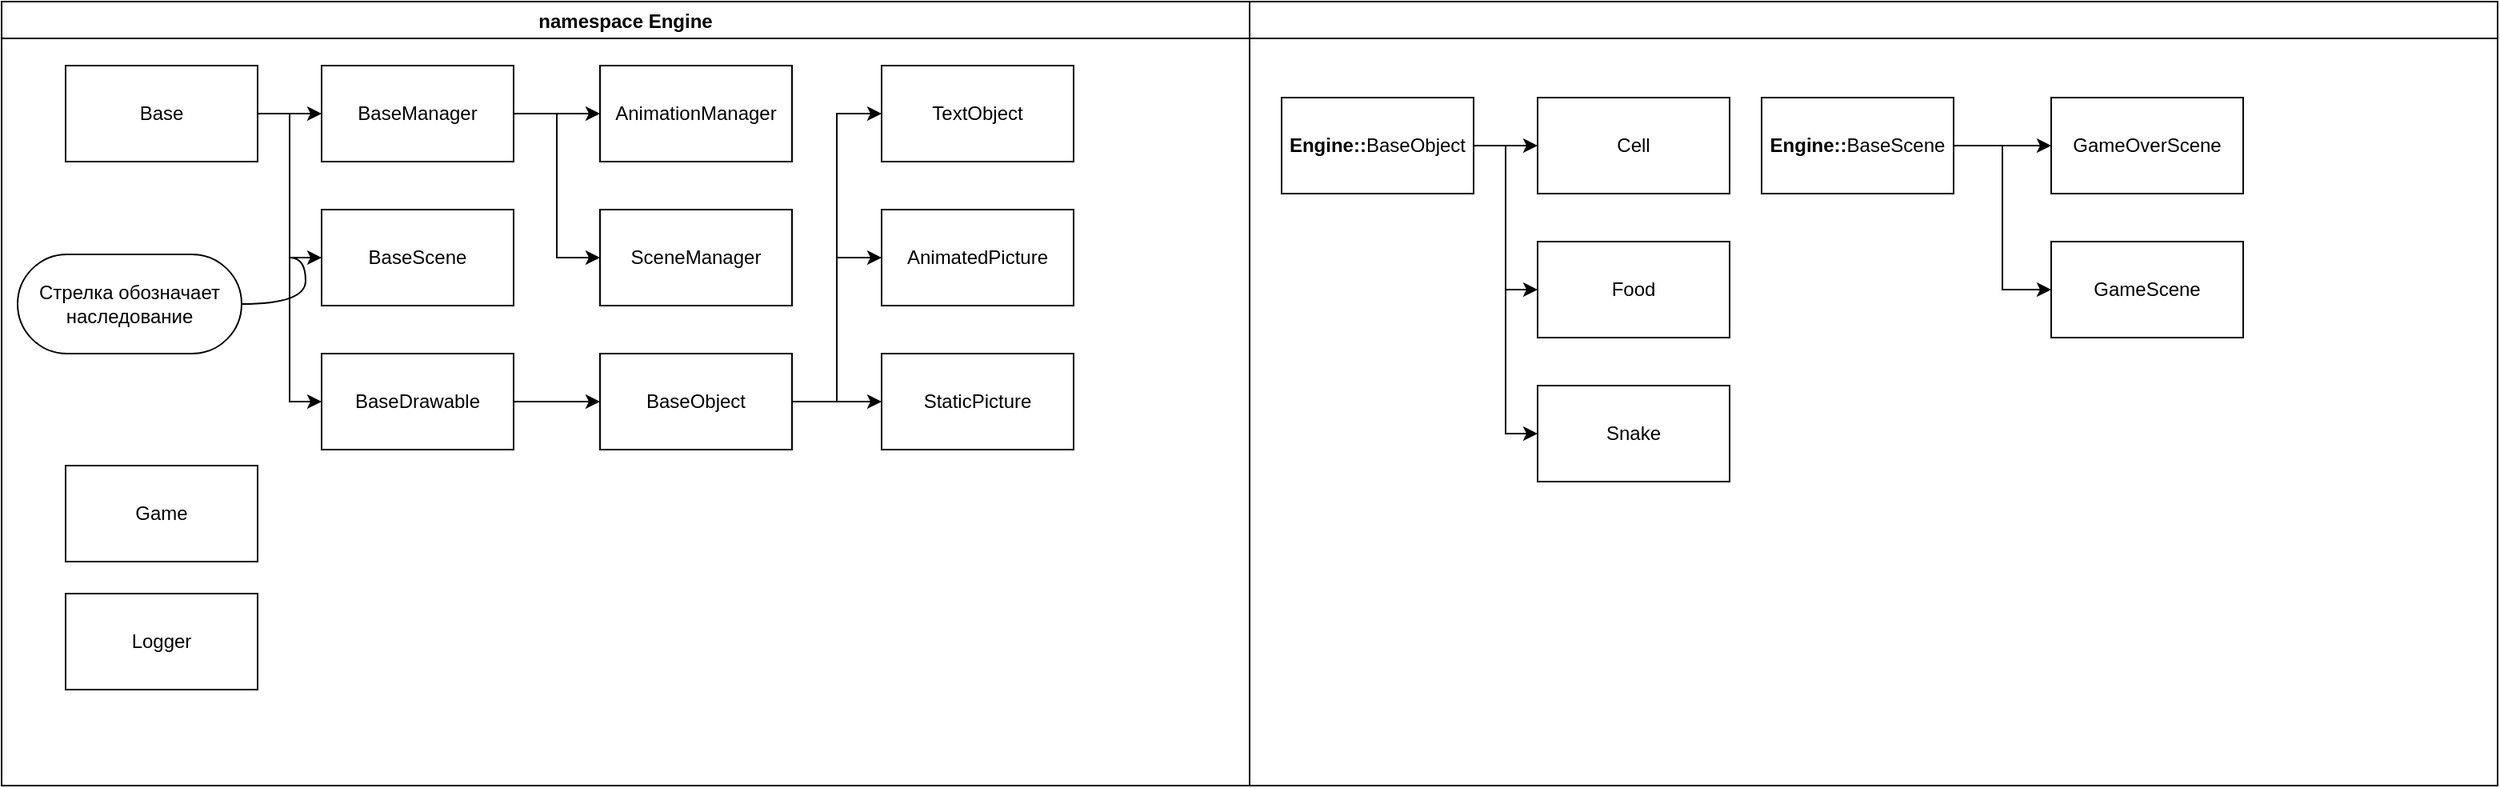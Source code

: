 <mxfile version="16.5.1" type="device"><diagram id="3DDmH5r50e1Ojkl9LiB7" name="Страница 1"><mxGraphModel dx="447" dy="490" grid="1" gridSize="10" guides="1" tooltips="1" connect="1" arrows="1" fold="1" page="1" pageScale="1" pageWidth="827" pageHeight="1169" math="0" shadow="0"><root><mxCell id="0"/><mxCell id="1" parent="0"/><mxCell id="o5cQDz99b32uGpZ9bjvb-16" value="namespace Engine" style="swimlane;" vertex="1" parent="1"><mxGeometry x="40" y="30" width="780" height="490" as="geometry"/></mxCell><mxCell id="o5cQDz99b32uGpZ9bjvb-43" style="edgeStyle=orthogonalEdgeStyle;rounded=0;orthogonalLoop=1;jettySize=auto;html=1;exitX=1;exitY=0.5;exitDx=0;exitDy=0;entryX=0;entryY=0.5;entryDx=0;entryDy=0;" edge="1" parent="o5cQDz99b32uGpZ9bjvb-16" source="o5cQDz99b32uGpZ9bjvb-41" target="o5cQDz99b32uGpZ9bjvb-42"><mxGeometry relative="1" as="geometry"/></mxCell><mxCell id="o5cQDz99b32uGpZ9bjvb-45" style="edgeStyle=orthogonalEdgeStyle;rounded=0;orthogonalLoop=1;jettySize=auto;html=1;exitX=1;exitY=0.5;exitDx=0;exitDy=0;entryX=0;entryY=0.5;entryDx=0;entryDy=0;" edge="1" parent="o5cQDz99b32uGpZ9bjvb-16" source="o5cQDz99b32uGpZ9bjvb-41" target="o5cQDz99b32uGpZ9bjvb-44"><mxGeometry relative="1" as="geometry"/></mxCell><mxCell id="o5cQDz99b32uGpZ9bjvb-49" style="edgeStyle=orthogonalEdgeStyle;rounded=0;orthogonalLoop=1;jettySize=auto;html=1;exitX=1;exitY=0.5;exitDx=0;exitDy=0;entryX=0;entryY=0.5;entryDx=0;entryDy=0;" edge="1" parent="o5cQDz99b32uGpZ9bjvb-16" source="o5cQDz99b32uGpZ9bjvb-41" target="o5cQDz99b32uGpZ9bjvb-48"><mxGeometry relative="1" as="geometry"/></mxCell><UserObject label="Base" treeRoot="1" id="o5cQDz99b32uGpZ9bjvb-41"><mxCell style="whiteSpace=wrap;html=1;align=center;treeFolding=1;treeMoving=1;newEdgeStyle={&quot;edgeStyle&quot;:&quot;elbowEdgeStyle&quot;,&quot;startArrow&quot;:&quot;none&quot;,&quot;endArrow&quot;:&quot;none&quot;};" vertex="1" parent="o5cQDz99b32uGpZ9bjvb-16"><mxGeometry x="40" y="40" width="120" height="60" as="geometry"/></mxCell></UserObject><mxCell id="o5cQDz99b32uGpZ9bjvb-55" style="edgeStyle=orthogonalEdgeStyle;rounded=0;orthogonalLoop=1;jettySize=auto;html=1;exitX=1;exitY=0.5;exitDx=0;exitDy=0;entryX=0;entryY=0.5;entryDx=0;entryDy=0;" edge="1" parent="o5cQDz99b32uGpZ9bjvb-16" source="o5cQDz99b32uGpZ9bjvb-42" target="o5cQDz99b32uGpZ9bjvb-54"><mxGeometry relative="1" as="geometry"/></mxCell><UserObject label="BaseDrawable" treeRoot="1" id="o5cQDz99b32uGpZ9bjvb-42"><mxCell style="whiteSpace=wrap;html=1;align=center;treeFolding=1;treeMoving=1;newEdgeStyle={&quot;edgeStyle&quot;:&quot;elbowEdgeStyle&quot;,&quot;startArrow&quot;:&quot;none&quot;,&quot;endArrow&quot;:&quot;none&quot;};" vertex="1" parent="o5cQDz99b32uGpZ9bjvb-16"><mxGeometry x="200" y="220" width="120" height="60" as="geometry"/></mxCell></UserObject><UserObject label="BaseScene" treeRoot="1" id="o5cQDz99b32uGpZ9bjvb-44"><mxCell style="whiteSpace=wrap;html=1;align=center;treeFolding=1;treeMoving=1;newEdgeStyle={&quot;edgeStyle&quot;:&quot;elbowEdgeStyle&quot;,&quot;startArrow&quot;:&quot;none&quot;,&quot;endArrow&quot;:&quot;none&quot;};" vertex="1" parent="o5cQDz99b32uGpZ9bjvb-16"><mxGeometry x="200" y="130" width="120" height="60" as="geometry"/></mxCell></UserObject><UserObject label="Game" treeRoot="1" id="o5cQDz99b32uGpZ9bjvb-46"><mxCell style="whiteSpace=wrap;html=1;align=center;treeFolding=1;treeMoving=1;newEdgeStyle={&quot;edgeStyle&quot;:&quot;elbowEdgeStyle&quot;,&quot;startArrow&quot;:&quot;none&quot;,&quot;endArrow&quot;:&quot;none&quot;};" vertex="1" parent="o5cQDz99b32uGpZ9bjvb-16"><mxGeometry x="40" y="290" width="120" height="60" as="geometry"/></mxCell></UserObject><UserObject label="Logger" treeRoot="1" id="o5cQDz99b32uGpZ9bjvb-47"><mxCell style="whiteSpace=wrap;html=1;align=center;treeFolding=1;treeMoving=1;newEdgeStyle={&quot;edgeStyle&quot;:&quot;elbowEdgeStyle&quot;,&quot;startArrow&quot;:&quot;none&quot;,&quot;endArrow&quot;:&quot;none&quot;};" vertex="1" parent="o5cQDz99b32uGpZ9bjvb-16"><mxGeometry x="40" y="370" width="120" height="60" as="geometry"/></mxCell></UserObject><mxCell id="o5cQDz99b32uGpZ9bjvb-51" style="edgeStyle=orthogonalEdgeStyle;rounded=0;orthogonalLoop=1;jettySize=auto;html=1;exitX=1;exitY=0.5;exitDx=0;exitDy=0;entryX=0;entryY=0.5;entryDx=0;entryDy=0;" edge="1" parent="o5cQDz99b32uGpZ9bjvb-16" source="o5cQDz99b32uGpZ9bjvb-48" target="o5cQDz99b32uGpZ9bjvb-50"><mxGeometry relative="1" as="geometry"/></mxCell><mxCell id="o5cQDz99b32uGpZ9bjvb-53" style="edgeStyle=orthogonalEdgeStyle;rounded=0;orthogonalLoop=1;jettySize=auto;html=1;exitX=1;exitY=0.5;exitDx=0;exitDy=0;entryX=0;entryY=0.5;entryDx=0;entryDy=0;" edge="1" parent="o5cQDz99b32uGpZ9bjvb-16" source="o5cQDz99b32uGpZ9bjvb-48" target="o5cQDz99b32uGpZ9bjvb-52"><mxGeometry relative="1" as="geometry"/></mxCell><UserObject label="BaseManager" treeRoot="1" id="o5cQDz99b32uGpZ9bjvb-48"><mxCell style="whiteSpace=wrap;html=1;align=center;treeFolding=1;treeMoving=1;newEdgeStyle={&quot;edgeStyle&quot;:&quot;elbowEdgeStyle&quot;,&quot;startArrow&quot;:&quot;none&quot;,&quot;endArrow&quot;:&quot;none&quot;};" vertex="1" parent="o5cQDz99b32uGpZ9bjvb-16"><mxGeometry x="200" y="40" width="120" height="60" as="geometry"/></mxCell></UserObject><UserObject label="AnimationManager" treeRoot="1" id="o5cQDz99b32uGpZ9bjvb-50"><mxCell style="whiteSpace=wrap;html=1;align=center;treeFolding=1;treeMoving=1;newEdgeStyle={&quot;edgeStyle&quot;:&quot;elbowEdgeStyle&quot;,&quot;startArrow&quot;:&quot;none&quot;,&quot;endArrow&quot;:&quot;none&quot;};" vertex="1" parent="o5cQDz99b32uGpZ9bjvb-16"><mxGeometry x="374" y="40" width="120" height="60" as="geometry"/></mxCell></UserObject><UserObject label="SceneManager" treeRoot="1" id="o5cQDz99b32uGpZ9bjvb-52"><mxCell style="whiteSpace=wrap;html=1;align=center;treeFolding=1;treeMoving=1;newEdgeStyle={&quot;edgeStyle&quot;:&quot;elbowEdgeStyle&quot;,&quot;startArrow&quot;:&quot;none&quot;,&quot;endArrow&quot;:&quot;none&quot;};" vertex="1" parent="o5cQDz99b32uGpZ9bjvb-16"><mxGeometry x="374" y="130" width="120" height="60" as="geometry"/></mxCell></UserObject><mxCell id="o5cQDz99b32uGpZ9bjvb-57" style="edgeStyle=orthogonalEdgeStyle;rounded=0;orthogonalLoop=1;jettySize=auto;html=1;exitX=1;exitY=0.5;exitDx=0;exitDy=0;entryX=0;entryY=0.5;entryDx=0;entryDy=0;" edge="1" parent="o5cQDz99b32uGpZ9bjvb-16" source="o5cQDz99b32uGpZ9bjvb-54" target="o5cQDz99b32uGpZ9bjvb-56"><mxGeometry relative="1" as="geometry"/></mxCell><mxCell id="o5cQDz99b32uGpZ9bjvb-59" style="edgeStyle=orthogonalEdgeStyle;rounded=0;orthogonalLoop=1;jettySize=auto;html=1;exitX=1;exitY=0.5;exitDx=0;exitDy=0;entryX=0;entryY=0.5;entryDx=0;entryDy=0;" edge="1" parent="o5cQDz99b32uGpZ9bjvb-16" source="o5cQDz99b32uGpZ9bjvb-54" target="o5cQDz99b32uGpZ9bjvb-58"><mxGeometry relative="1" as="geometry"/></mxCell><mxCell id="o5cQDz99b32uGpZ9bjvb-61" style="edgeStyle=orthogonalEdgeStyle;rounded=0;orthogonalLoop=1;jettySize=auto;html=1;exitX=1;exitY=0.5;exitDx=0;exitDy=0;entryX=0;entryY=0.5;entryDx=0;entryDy=0;" edge="1" parent="o5cQDz99b32uGpZ9bjvb-16" source="o5cQDz99b32uGpZ9bjvb-54" target="o5cQDz99b32uGpZ9bjvb-60"><mxGeometry relative="1" as="geometry"/></mxCell><UserObject label="BaseObject" treeRoot="1" id="o5cQDz99b32uGpZ9bjvb-54"><mxCell style="whiteSpace=wrap;html=1;align=center;treeFolding=1;treeMoving=1;newEdgeStyle={&quot;edgeStyle&quot;:&quot;elbowEdgeStyle&quot;,&quot;startArrow&quot;:&quot;none&quot;,&quot;endArrow&quot;:&quot;none&quot;};" vertex="1" parent="o5cQDz99b32uGpZ9bjvb-16"><mxGeometry x="374" y="220" width="120" height="60" as="geometry"/></mxCell></UserObject><UserObject label="AnimatedPicture" treeRoot="1" id="o5cQDz99b32uGpZ9bjvb-56"><mxCell style="whiteSpace=wrap;html=1;align=center;treeFolding=1;treeMoving=1;newEdgeStyle={&quot;edgeStyle&quot;:&quot;elbowEdgeStyle&quot;,&quot;startArrow&quot;:&quot;none&quot;,&quot;endArrow&quot;:&quot;none&quot;};" vertex="1" parent="o5cQDz99b32uGpZ9bjvb-16"><mxGeometry x="550" y="130" width="120" height="60" as="geometry"/></mxCell></UserObject><UserObject label="StaticPicture" treeRoot="1" id="o5cQDz99b32uGpZ9bjvb-58"><mxCell style="whiteSpace=wrap;html=1;align=center;treeFolding=1;treeMoving=1;newEdgeStyle={&quot;edgeStyle&quot;:&quot;elbowEdgeStyle&quot;,&quot;startArrow&quot;:&quot;none&quot;,&quot;endArrow&quot;:&quot;none&quot;};" vertex="1" parent="o5cQDz99b32uGpZ9bjvb-16"><mxGeometry x="550" y="220" width="120" height="60" as="geometry"/></mxCell></UserObject><UserObject label="TextObject" treeRoot="1" id="o5cQDz99b32uGpZ9bjvb-60"><mxCell style="whiteSpace=wrap;html=1;align=center;treeFolding=1;treeMoving=1;newEdgeStyle={&quot;edgeStyle&quot;:&quot;elbowEdgeStyle&quot;,&quot;startArrow&quot;:&quot;none&quot;,&quot;endArrow&quot;:&quot;none&quot;};" vertex="1" parent="o5cQDz99b32uGpZ9bjvb-16"><mxGeometry x="550" y="40" width="120" height="60" as="geometry"/></mxCell></UserObject><mxCell id="o5cQDz99b32uGpZ9bjvb-125" value="Стрелка обозначает наследование" style="whiteSpace=wrap;html=1;rounded=1;arcSize=50;align=center;verticalAlign=middle;strokeWidth=1;autosize=1;spacing=4;treeFolding=1;treeMoving=1;newEdgeStyle={&quot;edgeStyle&quot;:&quot;entityRelationEdgeStyle&quot;,&quot;startArrow&quot;:&quot;none&quot;,&quot;endArrow&quot;:&quot;none&quot;,&quot;segment&quot;:10,&quot;curved&quot;:1};fontColor=#000000;" vertex="1" parent="o5cQDz99b32uGpZ9bjvb-16"><mxGeometry x="10" y="158" width="140" height="62" as="geometry"/></mxCell><mxCell id="o5cQDz99b32uGpZ9bjvb-126" value="" style="edgeStyle=entityRelationEdgeStyle;startArrow=none;endArrow=none;segment=10;curved=1;rounded=0;fontColor=#000000;" edge="1" target="o5cQDz99b32uGpZ9bjvb-125" parent="o5cQDz99b32uGpZ9bjvb-16"><mxGeometry relative="1" as="geometry"><mxPoint x="180" y="160" as="sourcePoint"/></mxGeometry></mxCell><mxCell id="o5cQDz99b32uGpZ9bjvb-85" value="" style="swimlane;" vertex="1" parent="1"><mxGeometry x="820" y="30" width="780" height="490" as="geometry"/></mxCell><UserObject label="Cell" treeRoot="1" id="o5cQDz99b32uGpZ9bjvb-106"><mxCell style="whiteSpace=wrap;html=1;align=center;treeFolding=1;treeMoving=1;newEdgeStyle={&quot;edgeStyle&quot;:&quot;elbowEdgeStyle&quot;,&quot;startArrow&quot;:&quot;none&quot;,&quot;endArrow&quot;:&quot;none&quot;};" vertex="1" parent="o5cQDz99b32uGpZ9bjvb-85"><mxGeometry x="180" y="60" width="120" height="60" as="geometry"/></mxCell></UserObject><mxCell id="o5cQDz99b32uGpZ9bjvb-110" style="edgeStyle=orthogonalEdgeStyle;rounded=0;orthogonalLoop=1;jettySize=auto;html=1;exitX=1;exitY=0.5;exitDx=0;exitDy=0;entryX=0;entryY=0.5;entryDx=0;entryDy=0;fontColor=#000000;" edge="1" parent="o5cQDz99b32uGpZ9bjvb-85" source="o5cQDz99b32uGpZ9bjvb-124" target="o5cQDz99b32uGpZ9bjvb-106"><mxGeometry relative="1" as="geometry"><mxPoint x="140" y="90" as="sourcePoint"/></mxGeometry></mxCell><mxCell id="o5cQDz99b32uGpZ9bjvb-112" style="edgeStyle=orthogonalEdgeStyle;rounded=0;orthogonalLoop=1;jettySize=auto;html=1;exitX=1;exitY=0.5;exitDx=0;exitDy=0;entryX=0;entryY=0.5;entryDx=0;entryDy=0;fontColor=#000000;" edge="1" parent="o5cQDz99b32uGpZ9bjvb-85" source="o5cQDz99b32uGpZ9bjvb-124" target="o5cQDz99b32uGpZ9bjvb-111"><mxGeometry relative="1" as="geometry"><mxPoint x="140" y="90" as="sourcePoint"/></mxGeometry></mxCell><mxCell id="o5cQDz99b32uGpZ9bjvb-114" style="edgeStyle=orthogonalEdgeStyle;rounded=0;orthogonalLoop=1;jettySize=auto;html=1;exitX=1;exitY=0.5;exitDx=0;exitDy=0;entryX=0;entryY=0.5;entryDx=0;entryDy=0;fontColor=#000000;" edge="1" parent="o5cQDz99b32uGpZ9bjvb-85" source="o5cQDz99b32uGpZ9bjvb-124" target="o5cQDz99b32uGpZ9bjvb-113"><mxGeometry relative="1" as="geometry"><mxPoint x="140" y="90" as="sourcePoint"/></mxGeometry></mxCell><UserObject label="Food" treeRoot="1" id="o5cQDz99b32uGpZ9bjvb-111"><mxCell style="whiteSpace=wrap;html=1;align=center;treeFolding=1;treeMoving=1;newEdgeStyle={&quot;edgeStyle&quot;:&quot;elbowEdgeStyle&quot;,&quot;startArrow&quot;:&quot;none&quot;,&quot;endArrow&quot;:&quot;none&quot;};" vertex="1" parent="o5cQDz99b32uGpZ9bjvb-85"><mxGeometry x="180" y="150" width="120" height="60" as="geometry"/></mxCell></UserObject><UserObject label="Snake" treeRoot="1" id="o5cQDz99b32uGpZ9bjvb-113"><mxCell style="whiteSpace=wrap;html=1;align=center;treeFolding=1;treeMoving=1;newEdgeStyle={&quot;edgeStyle&quot;:&quot;elbowEdgeStyle&quot;,&quot;startArrow&quot;:&quot;none&quot;,&quot;endArrow&quot;:&quot;none&quot;};" vertex="1" parent="o5cQDz99b32uGpZ9bjvb-85"><mxGeometry x="180" y="240" width="120" height="60" as="geometry"/></mxCell></UserObject><mxCell id="o5cQDz99b32uGpZ9bjvb-119" style="edgeStyle=orthogonalEdgeStyle;rounded=0;orthogonalLoop=1;jettySize=auto;html=1;exitX=1;exitY=0.5;exitDx=0;exitDy=0;entryX=0;entryY=0.5;entryDx=0;entryDy=0;fontColor=#000000;" edge="1" parent="o5cQDz99b32uGpZ9bjvb-85" source="o5cQDz99b32uGpZ9bjvb-123" target="o5cQDz99b32uGpZ9bjvb-118"><mxGeometry relative="1" as="geometry"><mxPoint x="370.0" y="90.0" as="sourcePoint"/></mxGeometry></mxCell><mxCell id="o5cQDz99b32uGpZ9bjvb-121" style="edgeStyle=orthogonalEdgeStyle;rounded=0;orthogonalLoop=1;jettySize=auto;html=1;exitX=1;exitY=0.5;exitDx=0;exitDy=0;entryX=0;entryY=0.5;entryDx=0;entryDy=0;fontColor=#000000;" edge="1" parent="o5cQDz99b32uGpZ9bjvb-85" source="o5cQDz99b32uGpZ9bjvb-123" target="o5cQDz99b32uGpZ9bjvb-120"><mxGeometry relative="1" as="geometry"><mxPoint x="370.0" y="90.0" as="sourcePoint"/></mxGeometry></mxCell><UserObject label="GameOverScene" treeRoot="1" id="o5cQDz99b32uGpZ9bjvb-118"><mxCell style="whiteSpace=wrap;html=1;align=center;treeFolding=1;treeMoving=1;newEdgeStyle={&quot;edgeStyle&quot;:&quot;elbowEdgeStyle&quot;,&quot;startArrow&quot;:&quot;none&quot;,&quot;endArrow&quot;:&quot;none&quot;};" vertex="1" parent="o5cQDz99b32uGpZ9bjvb-85"><mxGeometry x="501" y="60" width="120" height="60" as="geometry"/></mxCell></UserObject><UserObject label="GameScene" treeRoot="1" id="o5cQDz99b32uGpZ9bjvb-120"><mxCell style="whiteSpace=wrap;html=1;align=center;treeFolding=1;treeMoving=1;newEdgeStyle={&quot;edgeStyle&quot;:&quot;elbowEdgeStyle&quot;,&quot;startArrow&quot;:&quot;none&quot;,&quot;endArrow&quot;:&quot;none&quot;};" vertex="1" parent="o5cQDz99b32uGpZ9bjvb-85"><mxGeometry x="501" y="150" width="120" height="60" as="geometry"/></mxCell></UserObject><UserObject label="&lt;b&gt;Engine::&lt;/b&gt;BaseScene" treeRoot="1" id="o5cQDz99b32uGpZ9bjvb-123"><mxCell style="whiteSpace=wrap;html=1;align=center;treeFolding=1;treeMoving=1;newEdgeStyle={&quot;edgeStyle&quot;:&quot;elbowEdgeStyle&quot;,&quot;startArrow&quot;:&quot;none&quot;,&quot;endArrow&quot;:&quot;none&quot;};" vertex="1" parent="o5cQDz99b32uGpZ9bjvb-85"><mxGeometry x="320" y="60" width="120" height="60" as="geometry"/></mxCell></UserObject><UserObject label="&lt;b&gt;Engine::&lt;/b&gt;BaseObject" treeRoot="1" id="o5cQDz99b32uGpZ9bjvb-124"><mxCell style="whiteSpace=wrap;html=1;align=center;treeFolding=1;treeMoving=1;newEdgeStyle={&quot;edgeStyle&quot;:&quot;elbowEdgeStyle&quot;,&quot;startArrow&quot;:&quot;none&quot;,&quot;endArrow&quot;:&quot;none&quot;};" vertex="1" parent="o5cQDz99b32uGpZ9bjvb-85"><mxGeometry x="20" y="60" width="120" height="60" as="geometry"/></mxCell></UserObject></root></mxGraphModel></diagram></mxfile>